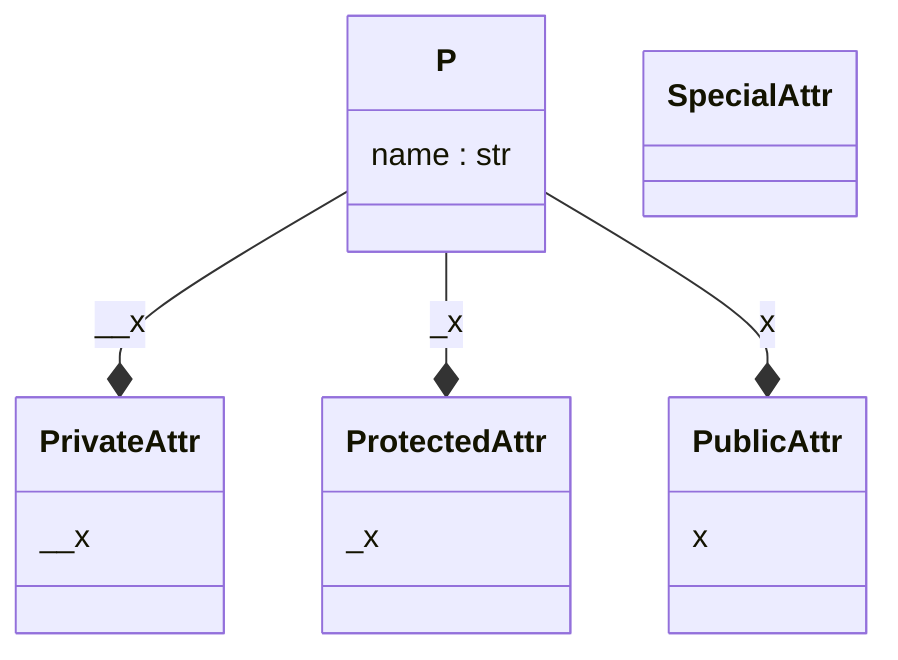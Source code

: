 classDiagram
  class P {
    name : str
  }
  class PrivateAttr {
    \_\_x
  }
  class ProtectedAttr {
    _x
  }
  class PublicAttr {
    x
  }
  class SpecialAttr {
  }
  P --* PrivateAttr : \_\_x
  P --* ProtectedAttr : _x
  P --* PublicAttr : x